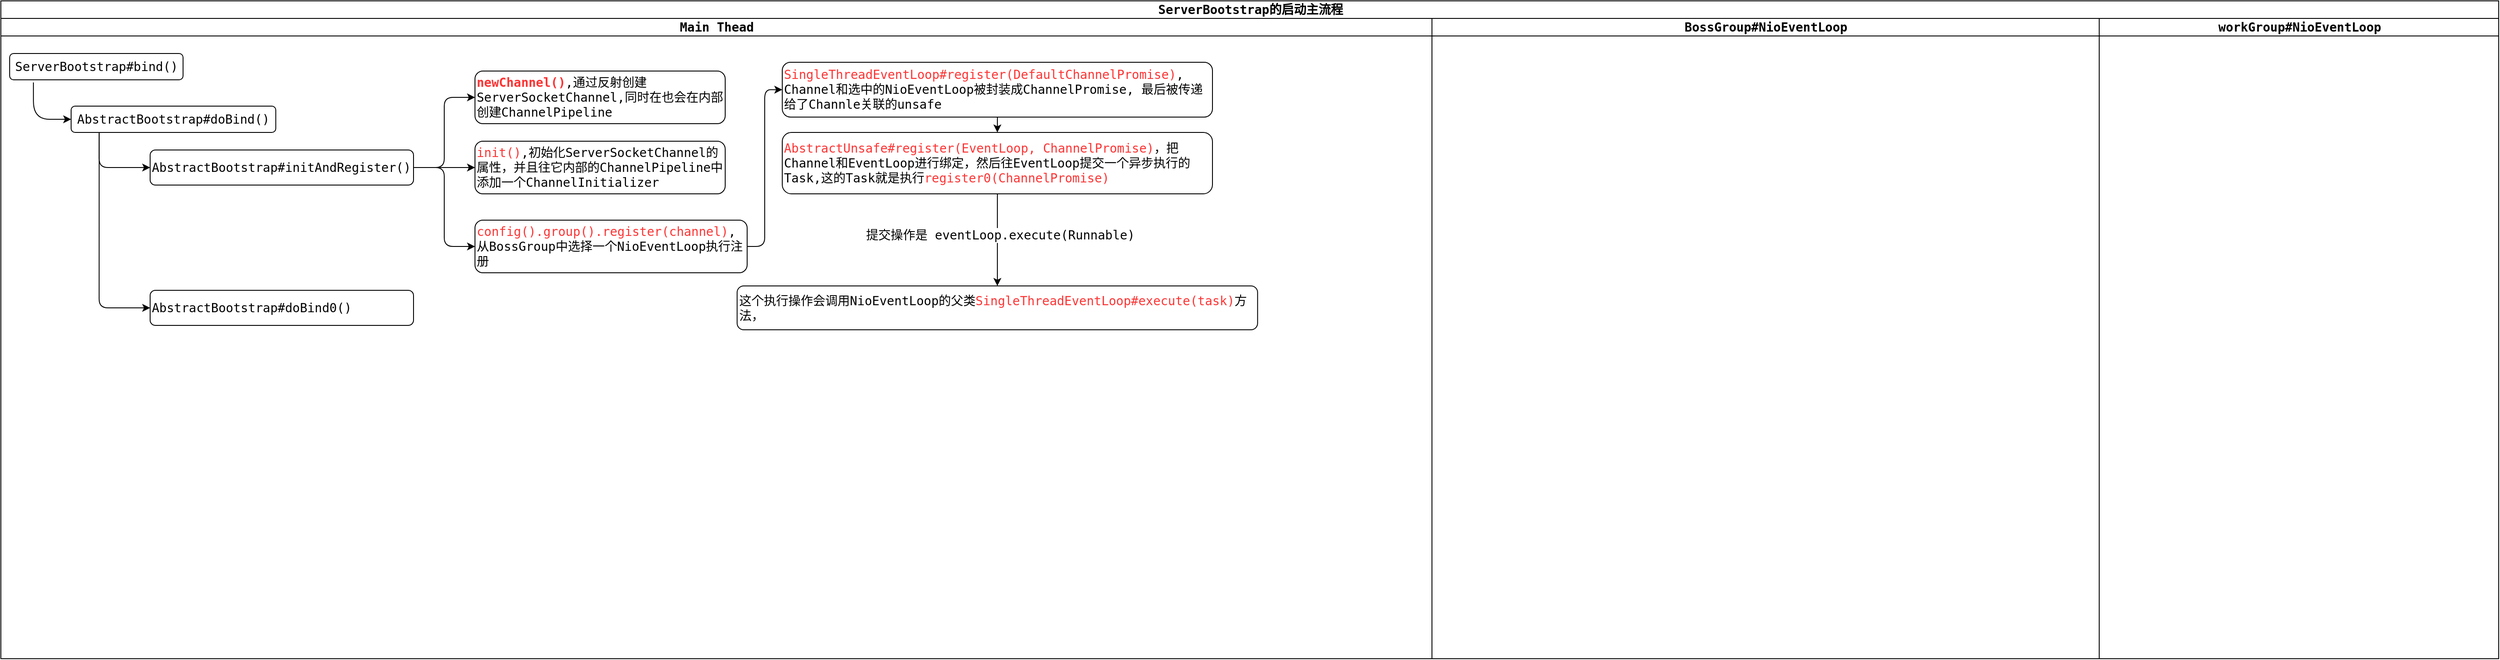 <mxfile version="25.0.3">
  <diagram name="Page-1" id="74e2e168-ea6b-b213-b513-2b3c1d86103e">
    <mxGraphModel dx="2534" dy="785" grid="1" gridSize="10" guides="1" tooltips="1" connect="1" arrows="1" fold="1" page="1" pageScale="1" pageWidth="1100" pageHeight="850" background="none" math="0" shadow="0">
      <root>
        <mxCell id="0" />
        <mxCell id="1" parent="0" />
        <mxCell id="77e6c97f196da883-1" value="ServerBootstrap的启动主流程" style="swimlane;html=1;childLayout=stackLayout;startSize=20;rounded=0;shadow=0;labelBackgroundColor=none;strokeWidth=1;fontFamily=Monaco, monospace;fontSize=14;align=center;fontSource=https%3A%2F%2Ffonts.googleapis.com%2Fcss%3Ffamily%3DMonaco%252C%2Bmonospace;" parent="1" vertex="1">
          <mxGeometry x="-30" y="30" width="2845" height="750" as="geometry">
            <mxRectangle x="70" y="40" width="60" height="20" as="alternateBounds" />
          </mxGeometry>
        </mxCell>
        <mxCell id="77e6c97f196da883-2" value="Main Thead" style="swimlane;html=1;startSize=20;fontFamily=Monaco, monospace;fontSource=https%3A%2F%2Ffonts.googleapis.com%2Fcss%3Ffamily%3DMonaco%252C%2Bmonospace;fontSize=14;swimlaneLine=1;absoluteArcSize=0;" parent="77e6c97f196da883-1" vertex="1">
          <mxGeometry y="20" width="1630" height="730" as="geometry" />
        </mxCell>
        <mxCell id="LekEVazieS8v96OrT8rm-4" style="rounded=1;hachureGap=4;orthogonalLoop=1;jettySize=auto;html=1;exitX=0.137;exitY=1.1;exitDx=0;exitDy=0;entryX=0;entryY=0.5;entryDx=0;entryDy=0;fontFamily=Architects Daughter;fontSource=https%3A%2F%2Ffonts.googleapis.com%2Fcss%3Ffamily%3DArchitects%2BDaughter;jumpStyle=arc;jumpSize=6;flowAnimation=0;shadow=0;anchorPointDirection=1;startFill=1;endFill=1;orthogonal=0;enumerate=0;comic=0;edgeStyle=orthogonalEdgeStyle;arcSize=41;curved=0;exitPerimeter=0;" parent="77e6c97f196da883-2" source="77e6c97f196da883-8" target="LekEVazieS8v96OrT8rm-3" edge="1">
          <mxGeometry relative="1" as="geometry" />
        </mxCell>
        <mxCell id="77e6c97f196da883-8" value="ServerBootstrap#bind()" style="rounded=1;whiteSpace=wrap;html=1;shadow=0;labelBackgroundColor=none;strokeWidth=1;fontFamily=Monaco, monospace;fontSize=14;align=center;fontSource=https%3A%2F%2Ffonts.googleapis.com%2Fcss%3Ffamily%3DMonaco%252C%2Bmonospace;" parent="77e6c97f196da883-2" vertex="1">
          <mxGeometry x="10" y="40" width="197.5" height="30" as="geometry" />
        </mxCell>
        <mxCell id="LekEVazieS8v96OrT8rm-7" value="" style="edgeStyle=orthogonalEdgeStyle;rounded=1;hachureGap=4;orthogonalLoop=1;jettySize=auto;html=1;fontFamily=Architects Daughter;fontSource=https%3A%2F%2Ffonts.googleapis.com%2Fcss%3Ffamily%3DArchitects%2BDaughter;curved=0;entryX=0;entryY=0.5;entryDx=0;entryDy=0;exitX=0.137;exitY=0.967;exitDx=0;exitDy=0;exitPerimeter=0;" parent="77e6c97f196da883-2" source="LekEVazieS8v96OrT8rm-3" target="LekEVazieS8v96OrT8rm-6" edge="1">
          <mxGeometry relative="1" as="geometry" />
        </mxCell>
        <mxCell id="LekEVazieS8v96OrT8rm-17" style="edgeStyle=orthogonalEdgeStyle;rounded=1;hachureGap=4;orthogonalLoop=1;jettySize=auto;html=1;entryX=0;entryY=0.5;entryDx=0;entryDy=0;fontFamily=Architects Daughter;fontSource=https%3A%2F%2Ffonts.googleapis.com%2Fcss%3Ffamily%3DArchitects%2BDaughter;exitX=0.137;exitY=1.033;exitDx=0;exitDy=0;exitPerimeter=0;curved=0;" parent="77e6c97f196da883-2" source="LekEVazieS8v96OrT8rm-3" target="LekEVazieS8v96OrT8rm-16" edge="1">
          <mxGeometry relative="1" as="geometry" />
        </mxCell>
        <mxCell id="LekEVazieS8v96OrT8rm-3" value="AbstractBootstrap#doBind()" style="rounded=1;whiteSpace=wrap;html=1;shadow=0;labelBackgroundColor=none;strokeWidth=1;fontFamily=Monaco, monospace;fontSize=14;align=center;fontSource=https%3A%2F%2Ffonts.googleapis.com%2Fcss%3Ffamily%3DMonaco%252C%2Bmonospace;" parent="77e6c97f196da883-2" vertex="1">
          <mxGeometry x="80" y="100" width="233.12" height="30" as="geometry" />
        </mxCell>
        <mxCell id="LekEVazieS8v96OrT8rm-11" value="" style="edgeStyle=orthogonalEdgeStyle;rounded=1;hachureGap=4;orthogonalLoop=1;jettySize=auto;html=1;fontFamily=Architects Daughter;fontSource=https%3A%2F%2Ffonts.googleapis.com%2Fcss%3Ffamily%3DArchitects%2BDaughter;curved=0;entryX=0;entryY=0.5;entryDx=0;entryDy=0;" parent="77e6c97f196da883-2" source="LekEVazieS8v96OrT8rm-6" target="LekEVazieS8v96OrT8rm-10" edge="1">
          <mxGeometry relative="1" as="geometry" />
        </mxCell>
        <mxCell id="LekEVazieS8v96OrT8rm-15" style="edgeStyle=orthogonalEdgeStyle;rounded=1;hachureGap=4;orthogonalLoop=1;jettySize=auto;html=1;entryX=0;entryY=0.5;entryDx=0;entryDy=0;fontFamily=Architects Daughter;fontSource=https%3A%2F%2Ffonts.googleapis.com%2Fcss%3Ffamily%3DArchitects%2BDaughter;curved=0;" parent="77e6c97f196da883-2" source="LekEVazieS8v96OrT8rm-6" target="LekEVazieS8v96OrT8rm-14" edge="1">
          <mxGeometry relative="1" as="geometry" />
        </mxCell>
        <mxCell id="LekEVazieS8v96OrT8rm-6" value="AbstractBootstrap#initAndRegister()" style="rounded=1;whiteSpace=wrap;html=1;shadow=0;labelBackgroundColor=none;strokeWidth=1;fontFamily=Monaco, monospace;fontSize=14;align=left;fontSource=https%3A%2F%2Ffonts.googleapis.com%2Fcss%3Ffamily%3DMonaco%252C%2Bmonospace;" parent="77e6c97f196da883-2" vertex="1">
          <mxGeometry x="170" y="150" width="300" height="40" as="geometry" />
        </mxCell>
        <mxCell id="LekEVazieS8v96OrT8rm-10" value="&lt;span style=&quot;background-color: initial;&quot;&gt;&lt;b&gt;&lt;font color=&quot;#ff3333&quot;&gt;newChannel()&lt;/font&gt;&lt;/b&gt;,通过反射创建ServerSocketChannel,同时在也会在内部创建ChannelPipeline&lt;/span&gt;" style="whiteSpace=wrap;html=1;fontSize=14;fontFamily=Monaco, monospace;align=left;rounded=1;shadow=0;labelBackgroundColor=none;strokeWidth=1;fontSource=https%3A%2F%2Ffonts.googleapis.com%2Fcss%3Ffamily%3DMonaco%252C%2Bmonospace;" parent="77e6c97f196da883-2" vertex="1">
          <mxGeometry x="540" y="60" width="285" height="60" as="geometry" />
        </mxCell>
        <mxCell id="LekEVazieS8v96OrT8rm-12" value="" style="edgeStyle=orthogonalEdgeStyle;rounded=1;hachureGap=4;orthogonalLoop=1;jettySize=auto;html=1;fontFamily=Architects Daughter;fontSource=https%3A%2F%2Ffonts.googleapis.com%2Fcss%3Ffamily%3DArchitects%2BDaughter;curved=0;exitX=1;exitY=0.5;exitDx=0;exitDy=0;" parent="77e6c97f196da883-2" source="LekEVazieS8v96OrT8rm-6" target="LekEVazieS8v96OrT8rm-13" edge="1">
          <mxGeometry relative="1" as="geometry">
            <mxPoint x="580" y="320" as="sourcePoint" />
          </mxGeometry>
        </mxCell>
        <mxCell id="LekEVazieS8v96OrT8rm-13" value="&lt;span style=&quot;background-color: initial;&quot;&gt;&lt;font color=&quot;#ff3333&quot;&gt;init()&lt;/font&gt;,初始化ServerSocketChannel的属性，并且往它内部的ChannelPipeline中添加一个ChannelInitializer&lt;/span&gt;" style="whiteSpace=wrap;html=1;fontSize=14;fontFamily=Monaco, monospace;align=left;rounded=1;shadow=0;labelBackgroundColor=none;strokeWidth=1;fontSource=https%3A%2F%2Ffonts.googleapis.com%2Fcss%3Ffamily%3DMonaco%252C%2Bmonospace;" parent="77e6c97f196da883-2" vertex="1">
          <mxGeometry x="540" y="140" width="285" height="60" as="geometry" />
        </mxCell>
        <mxCell id="LekEVazieS8v96OrT8rm-19" value="" style="edgeStyle=orthogonalEdgeStyle;rounded=1;hachureGap=4;orthogonalLoop=1;jettySize=auto;html=1;fontFamily=Architects Daughter;fontSource=https%3A%2F%2Ffonts.googleapis.com%2Fcss%3Ffamily%3DArchitects%2BDaughter;curved=0;entryX=0;entryY=0.5;entryDx=0;entryDy=0;" parent="77e6c97f196da883-2" source="LekEVazieS8v96OrT8rm-14" target="LekEVazieS8v96OrT8rm-18" edge="1">
          <mxGeometry relative="1" as="geometry" />
        </mxCell>
        <mxCell id="LekEVazieS8v96OrT8rm-14" value="&lt;span style=&quot;background-color: initial;&quot;&gt;&lt;font color=&quot;#ff3333&quot;&gt;config().group().register(channel)&lt;/font&gt;,从BossGroup中选择一个NioEventLoop执行注册&lt;/span&gt;" style="whiteSpace=wrap;html=1;fontSize=14;fontFamily=Monaco, monospace;align=left;rounded=1;shadow=0;labelBackgroundColor=none;strokeWidth=1;fontSource=https%3A%2F%2Ffonts.googleapis.com%2Fcss%3Ffamily%3DMonaco%252C%2Bmonospace;" parent="77e6c97f196da883-2" vertex="1">
          <mxGeometry x="540" y="230" width="310" height="60" as="geometry" />
        </mxCell>
        <mxCell id="LekEVazieS8v96OrT8rm-16" value="AbstractBootstrap#doBind0()" style="rounded=1;whiteSpace=wrap;html=1;shadow=0;labelBackgroundColor=none;strokeWidth=1;fontFamily=Monaco, monospace;fontSize=14;align=left;fontSource=https%3A%2F%2Ffonts.googleapis.com%2Fcss%3Ffamily%3DMonaco%252C%2Bmonospace;" parent="77e6c97f196da883-2" vertex="1">
          <mxGeometry x="170" y="310" width="300" height="40" as="geometry" />
        </mxCell>
        <mxCell id="LekEVazieS8v96OrT8rm-21" value="" style="edgeStyle=orthogonalEdgeStyle;rounded=1;hachureGap=4;orthogonalLoop=1;jettySize=auto;html=1;fontFamily=Architects Daughter;fontSource=https%3A%2F%2Ffonts.googleapis.com%2Fcss%3Ffamily%3DArchitects%2BDaughter;curved=0;" parent="77e6c97f196da883-2" source="LekEVazieS8v96OrT8rm-18" target="LekEVazieS8v96OrT8rm-20" edge="1">
          <mxGeometry relative="1" as="geometry" />
        </mxCell>
        <mxCell id="LekEVazieS8v96OrT8rm-18" value="&lt;font color=&quot;#ff3333&quot;&gt;SingleThreadEventLoop#register(DefaultChannelPromise)&lt;/font&gt;, Channel和选中的NioEventLoop被封装成ChannelPromise, 最后被传递给了Channle关联的unsafe" style="whiteSpace=wrap;html=1;fontSize=14;fontFamily=Monaco, monospace;align=left;rounded=1;shadow=0;labelBackgroundColor=none;strokeWidth=1;fontSource=https%3A%2F%2Ffonts.googleapis.com%2Fcss%3Ffamily%3DMonaco%252C%2Bmonospace;" parent="77e6c97f196da883-2" vertex="1">
          <mxGeometry x="890" y="50" width="490" height="62.5" as="geometry" />
        </mxCell>
        <mxCell id="LekEVazieS8v96OrT8rm-20" value="&lt;font color=&quot;#ff3333&quot;&gt;AbstractUnsafe#register(EventLoop, ChannelPromise)&lt;/font&gt;，把Channel和EventLoop进行绑定，然后往EventLoop提交一个异步执行的Task,这的Task就是执行&lt;font color=&quot;#ff3333&quot;&gt;register0(ChannelPromise)&lt;/font&gt;" style="whiteSpace=wrap;html=1;fontSize=14;fontFamily=Monaco, monospace;align=left;rounded=1;shadow=0;labelBackgroundColor=none;strokeWidth=1;fontSource=https%3A%2F%2Ffonts.googleapis.com%2Fcss%3Ffamily%3DMonaco%252C%2Bmonospace;" parent="77e6c97f196da883-2" vertex="1">
          <mxGeometry x="890" y="130" width="490" height="70" as="geometry" />
        </mxCell>
        <mxCell id="LekEVazieS8v96OrT8rm-22" value="这个执行操作会调用NioEventLoop的父类&lt;span style=&quot;color: rgb(255, 51, 51);&quot;&gt;SingleThreadEventLoop#execute(task)&lt;/span&gt;方法，" style="whiteSpace=wrap;html=1;fontSize=14;fontFamily=Monaco, monospace;align=left;rounded=1;shadow=0;labelBackgroundColor=none;strokeWidth=1;fontSource=https%3A%2F%2Ffonts.googleapis.com%2Fcss%3Ffamily%3DMonaco%252C%2Bmonospace;" parent="77e6c97f196da883-2" vertex="1">
          <mxGeometry x="838.59" y="305" width="592.81" height="50" as="geometry" />
        </mxCell>
        <mxCell id="LekEVazieS8v96OrT8rm-23" value="" style="edgeStyle=orthogonalEdgeStyle;rounded=1;hachureGap=4;orthogonalLoop=1;jettySize=auto;html=1;fontFamily=Architects Daughter;fontSource=https%3A%2F%2Ffonts.googleapis.com%2Fcss%3Ffamily%3DArchitects%2BDaughter;curved=0;" parent="77e6c97f196da883-2" source="LekEVazieS8v96OrT8rm-20" target="LekEVazieS8v96OrT8rm-22" edge="1">
          <mxGeometry relative="1" as="geometry" />
        </mxCell>
        <mxCell id="LekEVazieS8v96OrT8rm-24" value="&lt;font face=&quot;Monaco, monospace&quot; style=&quot;font-size: 14px;&quot;&gt;提交操作是 eventLoop.execute(Runnable)&lt;/font&gt;" style="edgeLabel;html=1;align=center;verticalAlign=middle;resizable=0;points=[];sketch=1;hachureGap=4;jiggle=2;curveFitting=1;fontFamily=Architects Daughter;fontSource=https%3A%2F%2Ffonts.googleapis.com%2Fcss%3Ffamily%3DArchitects%2BDaughter;" parent="LekEVazieS8v96OrT8rm-23" vertex="1" connectable="0">
          <mxGeometry x="-0.114" y="3" relative="1" as="geometry">
            <mxPoint as="offset" />
          </mxGeometry>
        </mxCell>
        <mxCell id="77e6c97f196da883-3" value="BossGroup#NioEventLoop" style="swimlane;html=1;startSize=20;fontFamily=Monaco, monospace;fontSource=https%3A%2F%2Ffonts.googleapis.com%2Fcss%3Ffamily%3DMonaco%252C%2Bmonospace;fontSize=14;" parent="77e6c97f196da883-1" vertex="1">
          <mxGeometry x="1630" y="20" width="760" height="730" as="geometry" />
        </mxCell>
        <mxCell id="77e6c97f196da883-4" value="workGroup#NioEventLoop" style="swimlane;html=1;startSize=20;fontFamily=Monaco, monospace;fontSource=https%3A%2F%2Ffonts.googleapis.com%2Fcss%3Ffamily%3DMonaco%252C%2Bmonospace;fontSize=14;" parent="77e6c97f196da883-1" vertex="1">
          <mxGeometry x="2390" y="20" width="455" height="730" as="geometry" />
        </mxCell>
      </root>
    </mxGraphModel>
  </diagram>
</mxfile>

